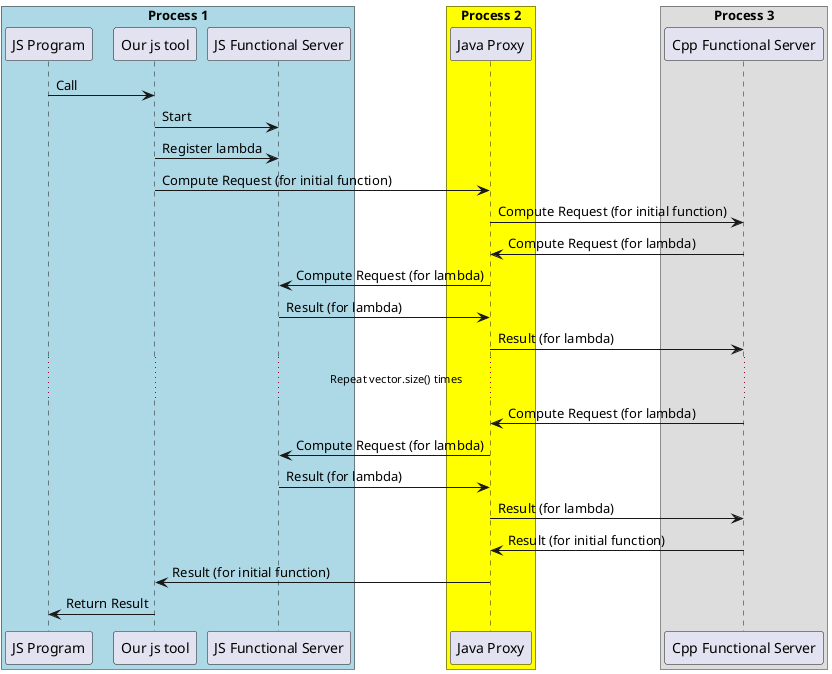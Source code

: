 @startuml

!$js_fserv = "JS Functional Server"
!$cpp_lib = "Cpp Functional Server"
!$js = "JS Program"
!$js_tool = "Our js tool"
!$proxy = "Java Proxy"

box "Process 1" #LightBlue
participant "$js"
participant "$js_tool"
participant "$js_fserv"
end box

box "Process 2" #Yellow
participant "$proxy"
end box

box "Process 3"
participant "$cpp_lib"
end box

"$js" -> "$js_tool": Call
"$js_tool" -> "$js_fserv": Start
"$js_tool" -> "$js_fserv": Register lambda
"$js_tool" -> "$proxy": Compute Request (for initial function)
"$proxy" -> "$cpp_lib": Compute Request (for initial function)

"$cpp_lib" -> "$proxy": Compute Request (for lambda)
"$proxy" -> "$js_fserv" : Compute Request (for lambda)
"$js_fserv" -> "$proxy" : Result (for lambda)
"$proxy" -> "$cpp_lib" : Result (for lambda)

... Repeat vector.size() times ...
"$cpp_lib" -> "$proxy": Compute Request (for lambda)
"$proxy" -> "$js_fserv" : Compute Request (for lambda)
"$js_fserv" -> "$proxy" : Result (for lambda)
"$proxy" -> "$cpp_lib" : Result (for lambda)

"$cpp_lib" -> "$proxy" : Result (for initial function)
"$proxy" -> "$js_tool" : Result (for initial function)
"$js_tool" -> "$js": Return Result

@enduml
